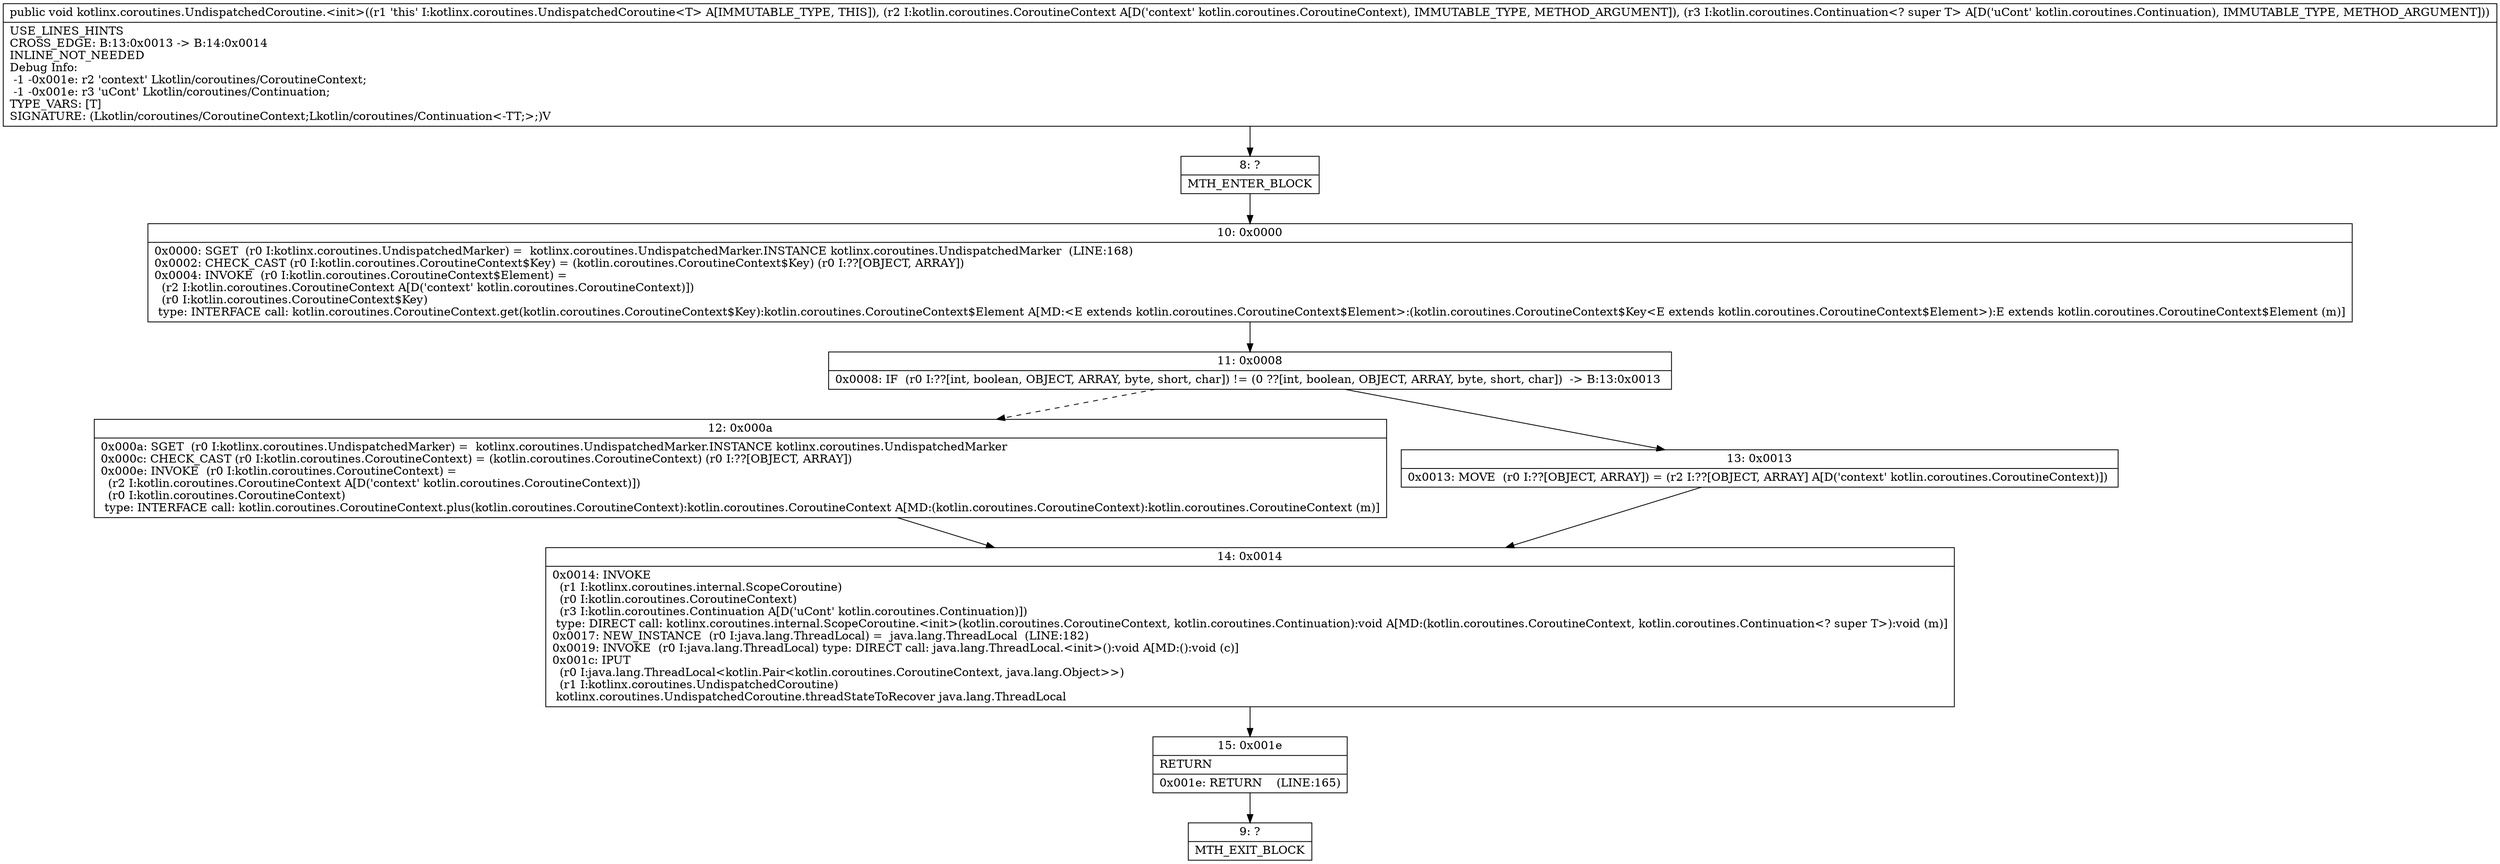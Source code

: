digraph "CFG forkotlinx.coroutines.UndispatchedCoroutine.\<init\>(Lkotlin\/coroutines\/CoroutineContext;Lkotlin\/coroutines\/Continuation;)V" {
Node_8 [shape=record,label="{8\:\ ?|MTH_ENTER_BLOCK\l}"];
Node_10 [shape=record,label="{10\:\ 0x0000|0x0000: SGET  (r0 I:kotlinx.coroutines.UndispatchedMarker) =  kotlinx.coroutines.UndispatchedMarker.INSTANCE kotlinx.coroutines.UndispatchedMarker  (LINE:168)\l0x0002: CHECK_CAST (r0 I:kotlin.coroutines.CoroutineContext$Key) = (kotlin.coroutines.CoroutineContext$Key) (r0 I:??[OBJECT, ARRAY]) \l0x0004: INVOKE  (r0 I:kotlin.coroutines.CoroutineContext$Element) = \l  (r2 I:kotlin.coroutines.CoroutineContext A[D('context' kotlin.coroutines.CoroutineContext)])\l  (r0 I:kotlin.coroutines.CoroutineContext$Key)\l type: INTERFACE call: kotlin.coroutines.CoroutineContext.get(kotlin.coroutines.CoroutineContext$Key):kotlin.coroutines.CoroutineContext$Element A[MD:\<E extends kotlin.coroutines.CoroutineContext$Element\>:(kotlin.coroutines.CoroutineContext$Key\<E extends kotlin.coroutines.CoroutineContext$Element\>):E extends kotlin.coroutines.CoroutineContext$Element (m)]\l}"];
Node_11 [shape=record,label="{11\:\ 0x0008|0x0008: IF  (r0 I:??[int, boolean, OBJECT, ARRAY, byte, short, char]) != (0 ??[int, boolean, OBJECT, ARRAY, byte, short, char])  \-\> B:13:0x0013 \l}"];
Node_12 [shape=record,label="{12\:\ 0x000a|0x000a: SGET  (r0 I:kotlinx.coroutines.UndispatchedMarker) =  kotlinx.coroutines.UndispatchedMarker.INSTANCE kotlinx.coroutines.UndispatchedMarker \l0x000c: CHECK_CAST (r0 I:kotlin.coroutines.CoroutineContext) = (kotlin.coroutines.CoroutineContext) (r0 I:??[OBJECT, ARRAY]) \l0x000e: INVOKE  (r0 I:kotlin.coroutines.CoroutineContext) = \l  (r2 I:kotlin.coroutines.CoroutineContext A[D('context' kotlin.coroutines.CoroutineContext)])\l  (r0 I:kotlin.coroutines.CoroutineContext)\l type: INTERFACE call: kotlin.coroutines.CoroutineContext.plus(kotlin.coroutines.CoroutineContext):kotlin.coroutines.CoroutineContext A[MD:(kotlin.coroutines.CoroutineContext):kotlin.coroutines.CoroutineContext (m)]\l}"];
Node_14 [shape=record,label="{14\:\ 0x0014|0x0014: INVOKE  \l  (r1 I:kotlinx.coroutines.internal.ScopeCoroutine)\l  (r0 I:kotlin.coroutines.CoroutineContext)\l  (r3 I:kotlin.coroutines.Continuation A[D('uCont' kotlin.coroutines.Continuation)])\l type: DIRECT call: kotlinx.coroutines.internal.ScopeCoroutine.\<init\>(kotlin.coroutines.CoroutineContext, kotlin.coroutines.Continuation):void A[MD:(kotlin.coroutines.CoroutineContext, kotlin.coroutines.Continuation\<? super T\>):void (m)]\l0x0017: NEW_INSTANCE  (r0 I:java.lang.ThreadLocal) =  java.lang.ThreadLocal  (LINE:182)\l0x0019: INVOKE  (r0 I:java.lang.ThreadLocal) type: DIRECT call: java.lang.ThreadLocal.\<init\>():void A[MD:():void (c)]\l0x001c: IPUT  \l  (r0 I:java.lang.ThreadLocal\<kotlin.Pair\<kotlin.coroutines.CoroutineContext, java.lang.Object\>\>)\l  (r1 I:kotlinx.coroutines.UndispatchedCoroutine)\l kotlinx.coroutines.UndispatchedCoroutine.threadStateToRecover java.lang.ThreadLocal \l}"];
Node_15 [shape=record,label="{15\:\ 0x001e|RETURN\l|0x001e: RETURN    (LINE:165)\l}"];
Node_9 [shape=record,label="{9\:\ ?|MTH_EXIT_BLOCK\l}"];
Node_13 [shape=record,label="{13\:\ 0x0013|0x0013: MOVE  (r0 I:??[OBJECT, ARRAY]) = (r2 I:??[OBJECT, ARRAY] A[D('context' kotlin.coroutines.CoroutineContext)]) \l}"];
MethodNode[shape=record,label="{public void kotlinx.coroutines.UndispatchedCoroutine.\<init\>((r1 'this' I:kotlinx.coroutines.UndispatchedCoroutine\<T\> A[IMMUTABLE_TYPE, THIS]), (r2 I:kotlin.coroutines.CoroutineContext A[D('context' kotlin.coroutines.CoroutineContext), IMMUTABLE_TYPE, METHOD_ARGUMENT]), (r3 I:kotlin.coroutines.Continuation\<? super T\> A[D('uCont' kotlin.coroutines.Continuation), IMMUTABLE_TYPE, METHOD_ARGUMENT]))  | USE_LINES_HINTS\lCROSS_EDGE: B:13:0x0013 \-\> B:14:0x0014\lINLINE_NOT_NEEDED\lDebug Info:\l  \-1 \-0x001e: r2 'context' Lkotlin\/coroutines\/CoroutineContext;\l  \-1 \-0x001e: r3 'uCont' Lkotlin\/coroutines\/Continuation;\lTYPE_VARS: [T]\lSIGNATURE: (Lkotlin\/coroutines\/CoroutineContext;Lkotlin\/coroutines\/Continuation\<\-TT;\>;)V\l}"];
MethodNode -> Node_8;Node_8 -> Node_10;
Node_10 -> Node_11;
Node_11 -> Node_12[style=dashed];
Node_11 -> Node_13;
Node_12 -> Node_14;
Node_14 -> Node_15;
Node_15 -> Node_9;
Node_13 -> Node_14;
}

